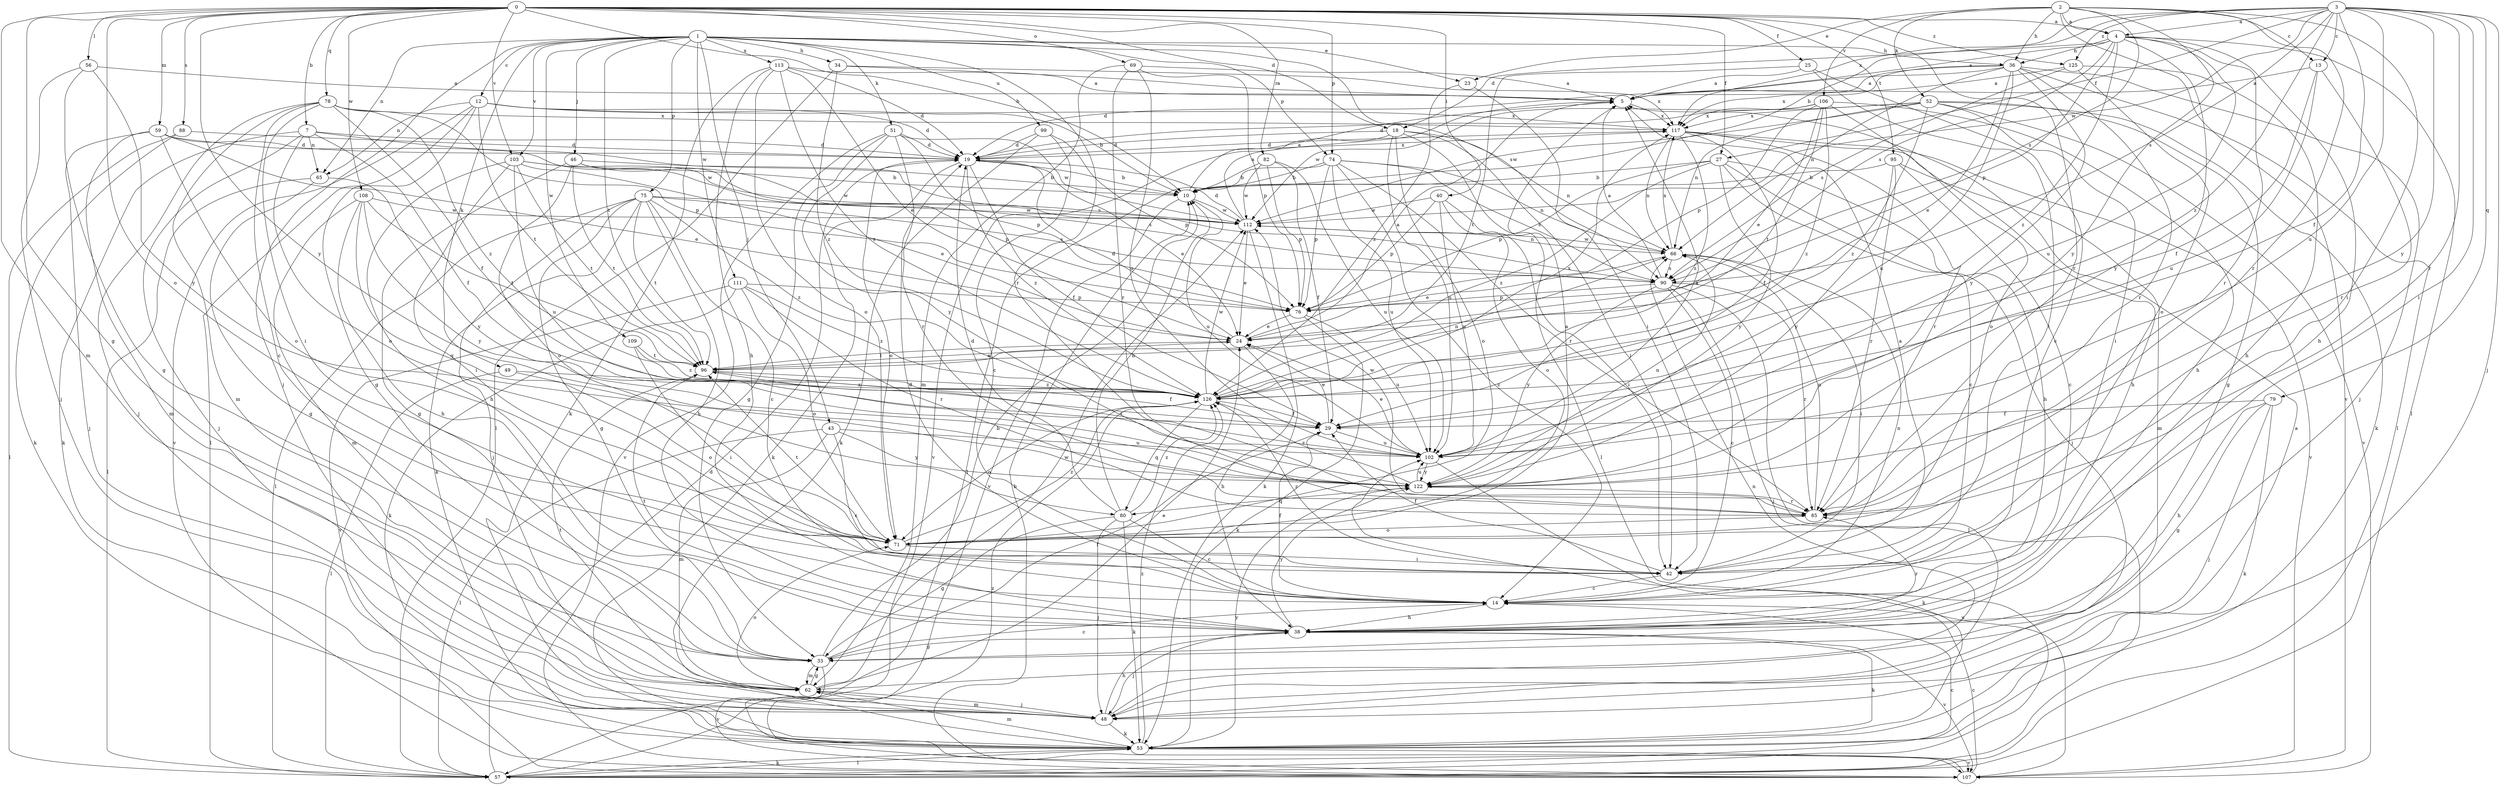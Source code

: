 strict digraph  {
0;
1;
2;
3;
4;
5;
7;
10;
12;
13;
14;
18;
19;
23;
24;
25;
27;
29;
33;
34;
36;
38;
40;
42;
43;
46;
48;
49;
51;
52;
53;
56;
57;
59;
62;
65;
66;
69;
71;
74;
75;
76;
78;
79;
80;
82;
85;
88;
90;
95;
96;
99;
102;
103;
106;
107;
108;
109;
111;
112;
113;
117;
122;
125;
126;
0 -> 4  [label=a];
0 -> 7  [label=b];
0 -> 10  [label=b];
0 -> 18  [label=d];
0 -> 25  [label=f];
0 -> 27  [label=f];
0 -> 33  [label=g];
0 -> 40  [label=i];
0 -> 56  [label=l];
0 -> 59  [label=m];
0 -> 62  [label=m];
0 -> 69  [label=o];
0 -> 71  [label=o];
0 -> 74  [label=p];
0 -> 78  [label=q];
0 -> 82  [label=r];
0 -> 85  [label=r];
0 -> 88  [label=s];
0 -> 95  [label=t];
0 -> 103  [label=v];
0 -> 108  [label=w];
0 -> 122  [label=y];
0 -> 125  [label=z];
1 -> 12  [label=c];
1 -> 23  [label=e];
1 -> 34  [label=h];
1 -> 36  [label=h];
1 -> 43  [label=j];
1 -> 46  [label=j];
1 -> 48  [label=j];
1 -> 49  [label=k];
1 -> 51  [label=k];
1 -> 65  [label=n];
1 -> 74  [label=p];
1 -> 75  [label=p];
1 -> 85  [label=r];
1 -> 90  [label=s];
1 -> 96  [label=t];
1 -> 99  [label=u];
1 -> 103  [label=v];
1 -> 109  [label=w];
1 -> 111  [label=w];
1 -> 113  [label=x];
2 -> 4  [label=a];
2 -> 13  [label=c];
2 -> 23  [label=e];
2 -> 36  [label=h];
2 -> 42  [label=i];
2 -> 52  [label=k];
2 -> 85  [label=r];
2 -> 90  [label=s];
2 -> 106  [label=v];
2 -> 107  [label=v];
2 -> 122  [label=y];
3 -> 4  [label=a];
3 -> 10  [label=b];
3 -> 13  [label=c];
3 -> 27  [label=f];
3 -> 29  [label=f];
3 -> 42  [label=i];
3 -> 48  [label=j];
3 -> 79  [label=q];
3 -> 85  [label=r];
3 -> 90  [label=s];
3 -> 102  [label=u];
3 -> 112  [label=w];
3 -> 117  [label=x];
3 -> 122  [label=y];
3 -> 125  [label=z];
3 -> 126  [label=z];
4 -> 5  [label=a];
4 -> 18  [label=d];
4 -> 36  [label=h];
4 -> 38  [label=h];
4 -> 57  [label=l];
4 -> 76  [label=p];
4 -> 85  [label=r];
4 -> 90  [label=s];
4 -> 102  [label=u];
4 -> 122  [label=y];
4 -> 126  [label=z];
5 -> 117  [label=x];
7 -> 19  [label=d];
7 -> 29  [label=f];
7 -> 48  [label=j];
7 -> 53  [label=k];
7 -> 65  [label=n];
7 -> 71  [label=o];
7 -> 90  [label=s];
10 -> 5  [label=a];
10 -> 102  [label=u];
10 -> 107  [label=v];
10 -> 112  [label=w];
12 -> 10  [label=b];
12 -> 19  [label=d];
12 -> 33  [label=g];
12 -> 57  [label=l];
12 -> 65  [label=n];
12 -> 96  [label=t];
12 -> 107  [label=v];
12 -> 117  [label=x];
13 -> 5  [label=a];
13 -> 29  [label=f];
13 -> 85  [label=r];
13 -> 102  [label=u];
14 -> 19  [label=d];
14 -> 29  [label=f];
14 -> 38  [label=h];
14 -> 66  [label=n];
18 -> 19  [label=d];
18 -> 42  [label=i];
18 -> 57  [label=l];
18 -> 66  [label=n];
18 -> 71  [label=o];
18 -> 102  [label=u];
18 -> 107  [label=v];
19 -> 10  [label=b];
19 -> 24  [label=e];
19 -> 29  [label=f];
19 -> 53  [label=k];
19 -> 71  [label=o];
19 -> 117  [label=x];
19 -> 126  [label=z];
23 -> 42  [label=i];
23 -> 126  [label=z];
24 -> 5  [label=a];
24 -> 19  [label=d];
24 -> 38  [label=h];
24 -> 96  [label=t];
25 -> 5  [label=a];
25 -> 14  [label=c];
25 -> 42  [label=i];
25 -> 96  [label=t];
27 -> 10  [label=b];
27 -> 14  [label=c];
27 -> 38  [label=h];
27 -> 48  [label=j];
27 -> 76  [label=p];
27 -> 122  [label=y];
27 -> 126  [label=z];
29 -> 24  [label=e];
29 -> 102  [label=u];
33 -> 10  [label=b];
33 -> 14  [label=c];
33 -> 29  [label=f];
33 -> 62  [label=m];
33 -> 107  [label=v];
34 -> 5  [label=a];
34 -> 57  [label=l];
34 -> 117  [label=x];
34 -> 126  [label=z];
36 -> 5  [label=a];
36 -> 19  [label=d];
36 -> 24  [label=e];
36 -> 48  [label=j];
36 -> 57  [label=l];
36 -> 66  [label=n];
36 -> 85  [label=r];
36 -> 102  [label=u];
36 -> 117  [label=x];
36 -> 122  [label=y];
38 -> 33  [label=g];
38 -> 48  [label=j];
38 -> 53  [label=k];
38 -> 85  [label=r];
38 -> 96  [label=t];
38 -> 107  [label=v];
38 -> 122  [label=y];
40 -> 42  [label=i];
40 -> 71  [label=o];
40 -> 76  [label=p];
40 -> 102  [label=u];
40 -> 112  [label=w];
42 -> 5  [label=a];
42 -> 14  [label=c];
42 -> 29  [label=f];
42 -> 126  [label=z];
43 -> 14  [label=c];
43 -> 57  [label=l];
43 -> 62  [label=m];
43 -> 102  [label=u];
43 -> 122  [label=y];
46 -> 10  [label=b];
46 -> 33  [label=g];
46 -> 71  [label=o];
46 -> 76  [label=p];
46 -> 90  [label=s];
46 -> 96  [label=t];
48 -> 38  [label=h];
48 -> 53  [label=k];
48 -> 62  [label=m];
48 -> 66  [label=n];
49 -> 57  [label=l];
49 -> 71  [label=o];
49 -> 126  [label=z];
51 -> 19  [label=d];
51 -> 33  [label=g];
51 -> 76  [label=p];
51 -> 85  [label=r];
51 -> 107  [label=v];
51 -> 112  [label=w];
51 -> 122  [label=y];
52 -> 19  [label=d];
52 -> 33  [label=g];
52 -> 42  [label=i];
52 -> 53  [label=k];
52 -> 66  [label=n];
52 -> 107  [label=v];
52 -> 112  [label=w];
52 -> 117  [label=x];
52 -> 126  [label=z];
53 -> 5  [label=a];
53 -> 57  [label=l];
53 -> 62  [label=m];
53 -> 107  [label=v];
53 -> 122  [label=y];
53 -> 126  [label=z];
56 -> 5  [label=a];
56 -> 33  [label=g];
56 -> 48  [label=j];
56 -> 122  [label=y];
57 -> 14  [label=c];
57 -> 19  [label=d];
57 -> 53  [label=k];
57 -> 126  [label=z];
59 -> 19  [label=d];
59 -> 24  [label=e];
59 -> 48  [label=j];
59 -> 62  [label=m];
59 -> 71  [label=o];
59 -> 112  [label=w];
62 -> 24  [label=e];
62 -> 33  [label=g];
62 -> 48  [label=j];
62 -> 71  [label=o];
62 -> 96  [label=t];
62 -> 112  [label=w];
65 -> 33  [label=g];
65 -> 57  [label=l];
65 -> 122  [label=y];
66 -> 24  [label=e];
66 -> 42  [label=i];
66 -> 90  [label=s];
66 -> 112  [label=w];
66 -> 117  [label=x];
69 -> 5  [label=a];
69 -> 62  [label=m];
69 -> 76  [label=p];
69 -> 85  [label=r];
69 -> 102  [label=u];
71 -> 5  [label=a];
71 -> 42  [label=i];
71 -> 96  [label=t];
71 -> 126  [label=z];
74 -> 10  [label=b];
74 -> 14  [label=c];
74 -> 57  [label=l];
74 -> 66  [label=n];
74 -> 76  [label=p];
74 -> 85  [label=r];
74 -> 90  [label=s];
74 -> 102  [label=u];
75 -> 14  [label=c];
75 -> 33  [label=g];
75 -> 38  [label=h];
75 -> 48  [label=j];
75 -> 53  [label=k];
75 -> 57  [label=l];
75 -> 90  [label=s];
75 -> 96  [label=t];
75 -> 112  [label=w];
75 -> 126  [label=z];
76 -> 24  [label=e];
76 -> 53  [label=k];
76 -> 102  [label=u];
78 -> 14  [label=c];
78 -> 29  [label=f];
78 -> 42  [label=i];
78 -> 48  [label=j];
78 -> 62  [label=m];
78 -> 76  [label=p];
78 -> 117  [label=x];
78 -> 126  [label=z];
79 -> 29  [label=f];
79 -> 33  [label=g];
79 -> 38  [label=h];
79 -> 48  [label=j];
79 -> 53  [label=k];
80 -> 10  [label=b];
80 -> 14  [label=c];
80 -> 19  [label=d];
80 -> 33  [label=g];
80 -> 48  [label=j];
80 -> 53  [label=k];
80 -> 126  [label=z];
82 -> 10  [label=b];
82 -> 29  [label=f];
82 -> 76  [label=p];
82 -> 102  [label=u];
82 -> 112  [label=w];
85 -> 66  [label=n];
85 -> 71  [label=o];
85 -> 112  [label=w];
88 -> 19  [label=d];
88 -> 53  [label=k];
88 -> 57  [label=l];
90 -> 5  [label=a];
90 -> 14  [label=c];
90 -> 48  [label=j];
90 -> 57  [label=l];
90 -> 76  [label=p];
90 -> 85  [label=r];
90 -> 122  [label=y];
95 -> 10  [label=b];
95 -> 14  [label=c];
95 -> 62  [label=m];
95 -> 85  [label=r];
95 -> 122  [label=y];
96 -> 24  [label=e];
96 -> 29  [label=f];
96 -> 126  [label=z];
99 -> 14  [label=c];
99 -> 19  [label=d];
99 -> 53  [label=k];
99 -> 76  [label=p];
102 -> 5  [label=a];
102 -> 24  [label=e];
102 -> 53  [label=k];
102 -> 96  [label=t];
102 -> 122  [label=y];
103 -> 10  [label=b];
103 -> 24  [label=e];
103 -> 38  [label=h];
103 -> 42  [label=i];
103 -> 96  [label=t];
103 -> 102  [label=u];
103 -> 112  [label=w];
106 -> 24  [label=e];
106 -> 38  [label=h];
106 -> 71  [label=o];
106 -> 76  [label=p];
106 -> 96  [label=t];
106 -> 112  [label=w];
106 -> 117  [label=x];
106 -> 126  [label=z];
107 -> 10  [label=b];
107 -> 14  [label=c];
107 -> 102  [label=u];
108 -> 38  [label=h];
108 -> 62  [label=m];
108 -> 80  [label=q];
108 -> 96  [label=t];
108 -> 112  [label=w];
108 -> 122  [label=y];
109 -> 42  [label=i];
109 -> 96  [label=t];
109 -> 126  [label=z];
111 -> 53  [label=k];
111 -> 71  [label=o];
111 -> 76  [label=p];
111 -> 85  [label=r];
111 -> 107  [label=v];
111 -> 126  [label=z];
112 -> 5  [label=a];
112 -> 19  [label=d];
112 -> 24  [label=e];
112 -> 53  [label=k];
112 -> 66  [label=n];
113 -> 5  [label=a];
113 -> 19  [label=d];
113 -> 24  [label=e];
113 -> 38  [label=h];
113 -> 53  [label=k];
113 -> 71  [label=o];
113 -> 126  [label=z];
117 -> 19  [label=d];
117 -> 29  [label=f];
117 -> 38  [label=h];
117 -> 66  [label=n];
117 -> 85  [label=r];
117 -> 107  [label=v];
117 -> 126  [label=z];
122 -> 66  [label=n];
122 -> 80  [label=q];
122 -> 85  [label=r];
122 -> 102  [label=u];
122 -> 126  [label=z];
125 -> 5  [label=a];
125 -> 38  [label=h];
125 -> 71  [label=o];
125 -> 90  [label=s];
126 -> 29  [label=f];
126 -> 66  [label=n];
126 -> 71  [label=o];
126 -> 80  [label=q];
126 -> 112  [label=w];
126 -> 117  [label=x];
}
